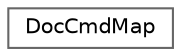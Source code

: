digraph "Graphical Class Hierarchy"
{
 // INTERACTIVE_SVG=YES
 // LATEX_PDF_SIZE
  bgcolor="transparent";
  edge [fontname=Helvetica,fontsize=10,labelfontname=Helvetica,labelfontsize=10];
  node [fontname=Helvetica,fontsize=10,shape=box,height=0.2,width=0.4];
  rankdir="LR";
  Node0 [label="DocCmdMap",height=0.2,width=0.4,color="grey40", fillcolor="white", style="filled",URL="$d6/dab/struct_doc_cmd_map.html",tooltip=" "];
}
